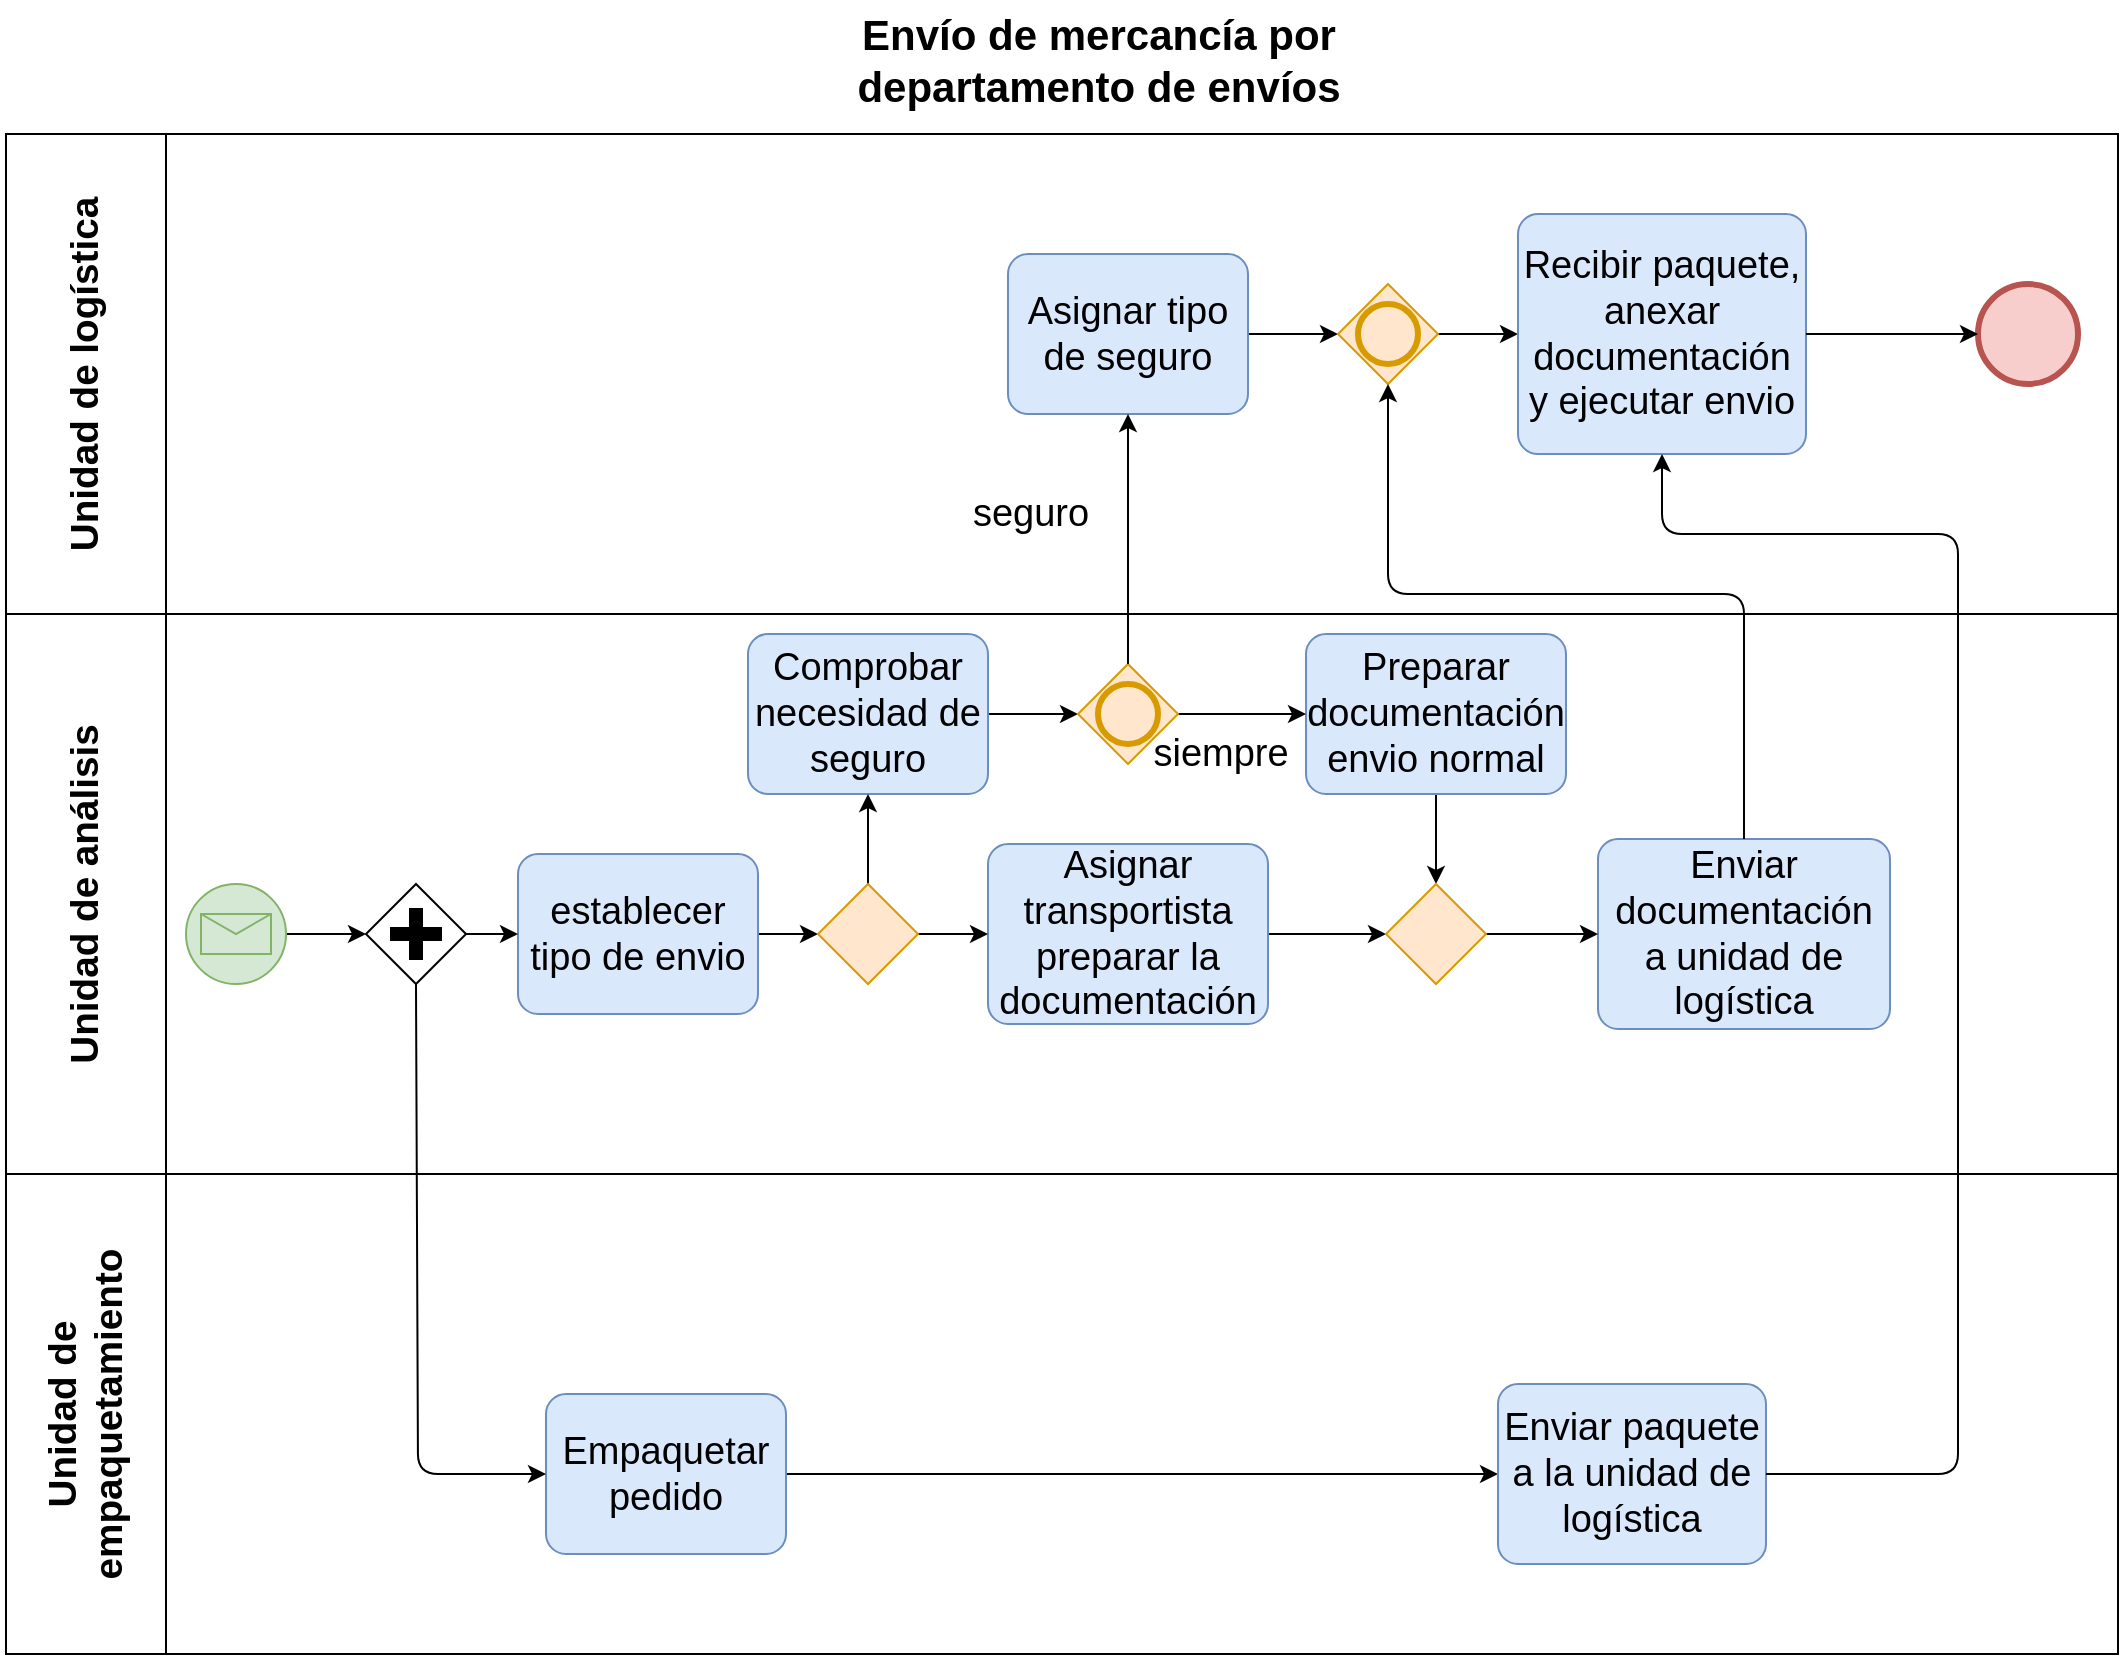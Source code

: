 <mxfile>
    <diagram id="idzj_44b2PdnoTU7_8z_" name="envio de paquetes">
        <mxGraphModel dx="1650" dy="912" grid="1" gridSize="10" guides="1" tooltips="1" connect="1" arrows="1" fold="1" page="1" pageScale="1" pageWidth="1100" pageHeight="850" math="0" shadow="0">
            <root>
                <mxCell id="0"/>
                <mxCell id="1" parent="0"/>
                <mxCell id="6" value="&lt;p class=&quot;MsoNormal&quot;&gt;&lt;b&gt;&lt;span style=&quot;font-size: 14.5pt; line-height: 107%; font-family: Helvetica, sans-serif; background-image: initial; background-position: initial; background-size: initial; background-repeat: initial; background-attachment: initial; background-origin: initial; background-clip: initial;&quot;&gt;Unidad de logística&lt;/span&gt;&lt;/b&gt;&lt;/p&gt;" style="swimlane;startSize=80;horizontal=0;html=1;whiteSpace=wrap;fontSize=19;" parent="1" vertex="1">
                    <mxGeometry x="24" y="77" width="1056" height="240" as="geometry"/>
                </mxCell>
                <mxCell id="39" style="edgeStyle=none;html=1;exitX=1;exitY=0.5;exitDx=0;exitDy=0;exitPerimeter=0;entryX=0;entryY=0.5;entryDx=0;entryDy=0;entryPerimeter=0;fontSize=19;" parent="6" source="13" target="37" edge="1">
                    <mxGeometry relative="1" as="geometry"/>
                </mxCell>
                <mxCell id="13" value="Asignar tipo de seguro" style="points=[[0.25,0,0],[0.5,0,0],[0.75,0,0],[1,0.25,0],[1,0.5,0],[1,0.75,0],[0.75,1,0],[0.5,1,0],[0.25,1,0],[0,0.75,0],[0,0.5,0],[0,0.25,0]];shape=mxgraph.bpmn.task;whiteSpace=wrap;rectStyle=rounded;size=10;html=1;taskMarker=abstract;fontSize=19;fillColor=#dae8fc;strokeColor=#6c8ebf;" parent="6" vertex="1">
                    <mxGeometry x="501" y="60" width="120" height="80" as="geometry"/>
                </mxCell>
                <mxCell id="28" value="" style="points=[[0.145,0.145,0],[0.5,0,0],[0.855,0.145,0],[1,0.5,0],[0.855,0.855,0],[0.5,1,0],[0.145,0.855,0],[0,0.5,0]];shape=mxgraph.bpmn.event;html=1;verticalLabelPosition=bottom;labelBackgroundColor=#ffffff;verticalAlign=top;align=center;perimeter=ellipsePerimeter;outlineConnect=0;aspect=fixed;outline=end;symbol=terminate2;fontSize=19;fillColor=#f8cecc;strokeColor=#b85450;" parent="6" vertex="1">
                    <mxGeometry x="986" y="75" width="50" height="50" as="geometry"/>
                </mxCell>
                <mxCell id="40" style="edgeStyle=none;html=1;exitX=1;exitY=0.5;exitDx=0;exitDy=0;exitPerimeter=0;entryX=0;entryY=0.5;entryDx=0;entryDy=0;entryPerimeter=0;fontSize=19;" parent="6" source="37" target="38" edge="1">
                    <mxGeometry relative="1" as="geometry"/>
                </mxCell>
                <mxCell id="37" value="" style="points=[[0.25,0.25,0],[0.5,0,0],[0.75,0.25,0],[1,0.5,0],[0.75,0.75,0],[0.5,1,0],[0.25,0.75,0],[0,0.5,0]];shape=mxgraph.bpmn.gateway2;html=1;verticalLabelPosition=bottom;labelBackgroundColor=#ffffff;verticalAlign=top;align=center;perimeter=rhombusPerimeter;outlineConnect=0;outline=end;symbol=general;fontSize=19;fillColor=#ffe6cc;strokeColor=#d79b00;" parent="6" vertex="1">
                    <mxGeometry x="666" y="75" width="50" height="50" as="geometry"/>
                </mxCell>
                <mxCell id="38" value="Recibir paquete, anexar documentación y ejecutar envio" style="points=[[0.25,0,0],[0.5,0,0],[0.75,0,0],[1,0.25,0],[1,0.5,0],[1,0.75,0],[0.75,1,0],[0.5,1,0],[0.25,1,0],[0,0.75,0],[0,0.5,0],[0,0.25,0]];shape=mxgraph.bpmn.task;whiteSpace=wrap;rectStyle=rounded;size=10;html=1;taskMarker=abstract;fontSize=19;fillColor=#dae8fc;strokeColor=#6c8ebf;" parent="6" vertex="1">
                    <mxGeometry x="756" y="40" width="144" height="120" as="geometry"/>
                </mxCell>
                <mxCell id="41" style="edgeStyle=none;html=1;exitX=1;exitY=0.5;exitDx=0;exitDy=0;exitPerimeter=0;fontSize=19;entryX=0;entryY=0.5;entryDx=0;entryDy=0;entryPerimeter=0;" parent="6" source="38" target="28" edge="1">
                    <mxGeometry relative="1" as="geometry">
                        <mxPoint x="976" y="100" as="targetPoint"/>
                    </mxGeometry>
                </mxCell>
                <mxCell id="8" value="&lt;p class=&quot;MsoNormal&quot;&gt;&lt;b&gt;&lt;span style=&quot;font-size: 14.5pt; line-height: 107%; font-family: Helvetica, sans-serif; background-image: initial; background-position: initial; background-size: initial; background-repeat: initial; background-attachment: initial; background-origin: initial; background-clip: initial;&quot;&gt;Unidad de empaquetamiento&lt;/span&gt;&lt;/b&gt;&lt;/p&gt;" style="swimlane;startSize=80;horizontal=0;html=1;whiteSpace=wrap;fontSize=19;" parent="1" vertex="1">
                    <mxGeometry x="24" y="597" width="1056" height="240" as="geometry"/>
                </mxCell>
                <mxCell id="30" style="edgeStyle=none;html=1;exitX=1;exitY=0.5;exitDx=0;exitDy=0;exitPerimeter=0;entryX=0;entryY=0.5;entryDx=0;entryDy=0;entryPerimeter=0;fontSize=19;" parent="8" source="10" target="29" edge="1">
                    <mxGeometry relative="1" as="geometry"/>
                </mxCell>
                <mxCell id="10" value="Empaquetar pedido" style="points=[[0.25,0,0],[0.5,0,0],[0.75,0,0],[1,0.25,0],[1,0.5,0],[1,0.75,0],[0.75,1,0],[0.5,1,0],[0.25,1,0],[0,0.75,0],[0,0.5,0],[0,0.25,0]];shape=mxgraph.bpmn.task;whiteSpace=wrap;rectStyle=rounded;size=10;html=1;taskMarker=abstract;fontSize=19;fillColor=#dae8fc;strokeColor=#6c8ebf;" parent="8" vertex="1">
                    <mxGeometry x="270" y="110" width="120" height="80" as="geometry"/>
                </mxCell>
                <mxCell id="29" value="Enviar paquete a la unidad de logística" style="points=[[0.25,0,0],[0.5,0,0],[0.75,0,0],[1,0.25,0],[1,0.5,0],[1,0.75,0],[0.75,1,0],[0.5,1,0],[0.25,1,0],[0,0.75,0],[0,0.5,0],[0,0.25,0]];shape=mxgraph.bpmn.task;whiteSpace=wrap;rectStyle=rounded;size=10;html=1;taskMarker=abstract;fontSize=19;fillColor=#dae8fc;strokeColor=#6c8ebf;" parent="8" vertex="1">
                    <mxGeometry x="746" y="105" width="134" height="90" as="geometry"/>
                </mxCell>
                <mxCell id="7" value="&lt;p class=&quot;MsoNormal&quot;&gt;&lt;b&gt;&lt;span style=&quot;font-size: 14.5pt; line-height: 107%; font-family: Helvetica, sans-serif; background-image: initial; background-position: initial; background-size: initial; background-repeat: initial; background-attachment: initial; background-origin: initial; background-clip: initial;&quot;&gt;Unidad de análisis&lt;/span&gt;&lt;/b&gt;&lt;/p&gt;" style="swimlane;startSize=80;horizontal=0;html=1;whiteSpace=wrap;fontSize=19;" parent="1" vertex="1">
                    <mxGeometry x="24" y="317" width="1056" height="280" as="geometry"/>
                </mxCell>
                <mxCell id="21" style="edgeStyle=none;html=1;exitX=1;exitY=0.5;exitDx=0;exitDy=0;exitPerimeter=0;entryX=0;entryY=0.5;entryDx=0;entryDy=0;entryPerimeter=0;fontSize=19;" parent="7" source="9" target="20" edge="1">
                    <mxGeometry relative="1" as="geometry"/>
                </mxCell>
                <mxCell id="9" value="establecer tipo de envio" style="points=[[0.25,0,0],[0.5,0,0],[0.75,0,0],[1,0.25,0],[1,0.5,0],[1,0.75,0],[0.75,1,0],[0.5,1,0],[0.25,1,0],[0,0.75,0],[0,0.5,0],[0,0.25,0]];shape=mxgraph.bpmn.task;whiteSpace=wrap;rectStyle=rounded;size=10;html=1;taskMarker=abstract;fontSize=19;fillColor=#dae8fc;strokeColor=#6c8ebf;" parent="7" vertex="1">
                    <mxGeometry x="256" y="120" width="120" height="80" as="geometry"/>
                </mxCell>
                <mxCell id="25" style="edgeStyle=none;html=1;exitX=1;exitY=0.5;exitDx=0;exitDy=0;exitPerimeter=0;entryX=0;entryY=0.5;entryDx=0;entryDy=0;entryPerimeter=0;fontSize=19;" parent="7" source="11" target="24" edge="1">
                    <mxGeometry relative="1" as="geometry"/>
                </mxCell>
                <mxCell id="11" value="Comprobar necesidad de seguro" style="points=[[0.25,0,0],[0.5,0,0],[0.75,0,0],[1,0.25,0],[1,0.5,0],[1,0.75,0],[0.75,1,0],[0.5,1,0],[0.25,1,0],[0,0.75,0],[0,0.5,0],[0,0.25,0]];shape=mxgraph.bpmn.task;whiteSpace=wrap;rectStyle=rounded;size=10;html=1;taskMarker=abstract;fontSize=19;fillColor=#dae8fc;strokeColor=#6c8ebf;" parent="7" vertex="1">
                    <mxGeometry x="371" y="10" width="120" height="80" as="geometry"/>
                </mxCell>
                <mxCell id="34" style="edgeStyle=none;html=1;exitX=1;exitY=0.5;exitDx=0;exitDy=0;exitPerimeter=0;entryX=0;entryY=0.5;entryDx=0;entryDy=0;entryPerimeter=0;fontSize=19;" parent="7" source="12" target="32" edge="1">
                    <mxGeometry relative="1" as="geometry"/>
                </mxCell>
                <mxCell id="12" value="Asignar transportista preparar la documentación" style="points=[[0.25,0,0],[0.5,0,0],[0.75,0,0],[1,0.25,0],[1,0.5,0],[1,0.75,0],[0.75,1,0],[0.5,1,0],[0.25,1,0],[0,0.75,0],[0,0.5,0],[0,0.25,0]];shape=mxgraph.bpmn.task;whiteSpace=wrap;rectStyle=rounded;size=10;html=1;taskMarker=abstract;fontSize=19;fillColor=#dae8fc;strokeColor=#6c8ebf;" parent="7" vertex="1">
                    <mxGeometry x="491" y="115" width="140" height="90" as="geometry"/>
                </mxCell>
                <mxCell id="33" style="edgeStyle=none;html=1;exitX=0.5;exitY=1;exitDx=0;exitDy=0;exitPerimeter=0;entryX=0.5;entryY=0;entryDx=0;entryDy=0;entryPerimeter=0;fontSize=19;" parent="7" source="14" target="32" edge="1">
                    <mxGeometry relative="1" as="geometry"/>
                </mxCell>
                <mxCell id="14" value="Preparar documentación envio normal" style="points=[[0.25,0,0],[0.5,0,0],[0.75,0,0],[1,0.25,0],[1,0.5,0],[1,0.75,0],[0.75,1,0],[0.5,1,0],[0.25,1,0],[0,0.75,0],[0,0.5,0],[0,0.25,0]];shape=mxgraph.bpmn.task;whiteSpace=wrap;rectStyle=rounded;size=10;html=1;taskMarker=abstract;fontSize=19;fillColor=#dae8fc;strokeColor=#6c8ebf;" parent="7" vertex="1">
                    <mxGeometry x="650" y="10" width="130" height="80" as="geometry"/>
                </mxCell>
                <mxCell id="17" style="edgeStyle=none;html=1;exitX=1;exitY=0.5;exitDx=0;exitDy=0;exitPerimeter=0;entryX=0;entryY=0.5;entryDx=0;entryDy=0;entryPerimeter=0;fontSize=19;" parent="7" source="15" target="16" edge="1">
                    <mxGeometry relative="1" as="geometry"/>
                </mxCell>
                <mxCell id="15" value="" style="points=[[0.145,0.145,0],[0.5,0,0],[0.855,0.145,0],[1,0.5,0],[0.855,0.855,0],[0.5,1,0],[0.145,0.855,0],[0,0.5,0]];shape=mxgraph.bpmn.event;html=1;verticalLabelPosition=bottom;labelBackgroundColor=#ffffff;verticalAlign=top;align=center;perimeter=ellipsePerimeter;outlineConnect=0;aspect=fixed;outline=standard;symbol=message;fontSize=19;fillColor=#d5e8d4;strokeColor=#82b366;" parent="7" vertex="1">
                    <mxGeometry x="90" y="135" width="50" height="50" as="geometry"/>
                </mxCell>
                <mxCell id="18" style="edgeStyle=none;html=1;exitX=1;exitY=0.5;exitDx=0;exitDy=0;exitPerimeter=0;entryX=0;entryY=0.5;entryDx=0;entryDy=0;entryPerimeter=0;fontSize=19;" parent="7" source="16" target="9" edge="1">
                    <mxGeometry relative="1" as="geometry"/>
                </mxCell>
                <mxCell id="16" value="" style="points=[[0.25,0.25,0],[0.5,0,0],[0.75,0.25,0],[1,0.5,0],[0.75,0.75,0],[0.5,1,0],[0.25,0.75,0],[0,0.5,0]];shape=mxgraph.bpmn.gateway2;html=1;verticalLabelPosition=bottom;labelBackgroundColor=#ffffff;verticalAlign=top;align=center;perimeter=rhombusPerimeter;outlineConnect=0;outline=none;symbol=none;gwType=parallel;fontSize=19;" parent="7" vertex="1">
                    <mxGeometry x="180" y="135" width="50" height="50" as="geometry"/>
                </mxCell>
                <mxCell id="22" style="edgeStyle=none;html=1;exitX=1;exitY=0.5;exitDx=0;exitDy=0;exitPerimeter=0;entryX=0;entryY=0.5;entryDx=0;entryDy=0;entryPerimeter=0;fontSize=19;" parent="7" source="20" target="12" edge="1">
                    <mxGeometry relative="1" as="geometry"/>
                </mxCell>
                <mxCell id="23" style="edgeStyle=none;html=1;exitX=0.5;exitY=0;exitDx=0;exitDy=0;exitPerimeter=0;entryX=0.5;entryY=1;entryDx=0;entryDy=0;entryPerimeter=0;fontSize=19;" parent="7" source="20" target="11" edge="1">
                    <mxGeometry relative="1" as="geometry"/>
                </mxCell>
                <mxCell id="20" value="" style="points=[[0.25,0.25,0],[0.5,0,0],[0.75,0.25,0],[1,0.5,0],[0.75,0.75,0],[0.5,1,0],[0.25,0.75,0],[0,0.5,0]];shape=mxgraph.bpmn.gateway2;html=1;verticalLabelPosition=bottom;labelBackgroundColor=#ffffff;verticalAlign=top;align=center;perimeter=rhombusPerimeter;outlineConnect=0;outline=none;symbol=none;fontSize=19;fillColor=#ffe6cc;strokeColor=#d79b00;" parent="7" vertex="1">
                    <mxGeometry x="406" y="135" width="50" height="50" as="geometry"/>
                </mxCell>
                <mxCell id="26" value="siempre" style="edgeStyle=none;html=1;exitX=1;exitY=0.5;exitDx=0;exitDy=0;exitPerimeter=0;entryX=0;entryY=0.5;entryDx=0;entryDy=0;entryPerimeter=0;fontSize=19;" parent="7" source="24" target="14" edge="1">
                    <mxGeometry x="-0.36" y="-20" relative="1" as="geometry">
                        <mxPoint as="offset"/>
                    </mxGeometry>
                </mxCell>
                <mxCell id="24" value="" style="points=[[0.25,0.25,0],[0.5,0,0],[0.75,0.25,0],[1,0.5,0],[0.75,0.75,0],[0.5,1,0],[0.25,0.75,0],[0,0.5,0]];shape=mxgraph.bpmn.gateway2;html=1;verticalLabelPosition=bottom;labelBackgroundColor=#ffffff;verticalAlign=top;align=center;perimeter=rhombusPerimeter;outlineConnect=0;outline=end;symbol=general;fontSize=19;fillColor=#ffe6cc;strokeColor=#d79b00;" parent="7" vertex="1">
                    <mxGeometry x="536" y="25" width="50" height="50" as="geometry"/>
                </mxCell>
                <mxCell id="31" value="Enviar documentación a unidad de logística" style="points=[[0.25,0,0],[0.5,0,0],[0.75,0,0],[1,0.25,0],[1,0.5,0],[1,0.75,0],[0.75,1,0],[0.5,1,0],[0.25,1,0],[0,0.75,0],[0,0.5,0],[0,0.25,0]];shape=mxgraph.bpmn.task;whiteSpace=wrap;rectStyle=rounded;size=10;html=1;taskMarker=abstract;fontSize=19;fillColor=#dae8fc;strokeColor=#6c8ebf;" parent="7" vertex="1">
                    <mxGeometry x="796" y="112.5" width="146" height="95" as="geometry"/>
                </mxCell>
                <mxCell id="35" style="edgeStyle=none;html=1;exitX=1;exitY=0.5;exitDx=0;exitDy=0;exitPerimeter=0;entryX=0;entryY=0.5;entryDx=0;entryDy=0;entryPerimeter=0;fontSize=19;" parent="7" source="32" target="31" edge="1">
                    <mxGeometry relative="1" as="geometry"/>
                </mxCell>
                <mxCell id="32" value="" style="points=[[0.25,0.25,0],[0.5,0,0],[0.75,0.25,0],[1,0.5,0],[0.75,0.75,0],[0.5,1,0],[0.25,0.75,0],[0,0.5,0]];shape=mxgraph.bpmn.gateway2;html=1;verticalLabelPosition=bottom;labelBackgroundColor=#ffffff;verticalAlign=top;align=center;perimeter=rhombusPerimeter;outlineConnect=0;outline=none;symbol=none;fontSize=19;fillColor=#ffe6cc;strokeColor=#d79b00;" parent="7" vertex="1">
                    <mxGeometry x="690" y="135" width="50" height="50" as="geometry"/>
                </mxCell>
                <mxCell id="19" style="edgeStyle=none;html=1;exitX=0.5;exitY=1;exitDx=0;exitDy=0;exitPerimeter=0;entryX=0;entryY=0.5;entryDx=0;entryDy=0;entryPerimeter=0;fontSize=19;" parent="1" source="16" target="10" edge="1">
                    <mxGeometry relative="1" as="geometry">
                        <Array as="points">
                            <mxPoint x="230" y="747"/>
                        </Array>
                    </mxGeometry>
                </mxCell>
                <mxCell id="27" value="seguro" style="edgeStyle=none;html=1;exitX=0.5;exitY=0;exitDx=0;exitDy=0;exitPerimeter=0;entryX=0.5;entryY=1;entryDx=0;entryDy=0;entryPerimeter=0;fontSize=19;" parent="1" source="24" target="13" edge="1">
                    <mxGeometry x="0.2" y="49" relative="1" as="geometry">
                        <mxPoint as="offset"/>
                    </mxGeometry>
                </mxCell>
                <mxCell id="36" style="edgeStyle=none;html=1;exitX=1;exitY=0.5;exitDx=0;exitDy=0;exitPerimeter=0;fontSize=19;entryX=0.5;entryY=1;entryDx=0;entryDy=0;entryPerimeter=0;" parent="1" source="29" target="38" edge="1">
                    <mxGeometry relative="1" as="geometry">
                        <mxPoint x="1010" y="667" as="targetPoint"/>
                        <Array as="points">
                            <mxPoint x="1000" y="747"/>
                            <mxPoint x="1000" y="277"/>
                            <mxPoint x="852" y="277"/>
                        </Array>
                    </mxGeometry>
                </mxCell>
                <mxCell id="42" style="edgeStyle=none;html=1;exitX=0.5;exitY=0;exitDx=0;exitDy=0;exitPerimeter=0;entryX=0.5;entryY=1;entryDx=0;entryDy=0;entryPerimeter=0;fontSize=19;" parent="1" source="31" target="37" edge="1">
                    <mxGeometry relative="1" as="geometry">
                        <Array as="points">
                            <mxPoint x="893" y="307"/>
                            <mxPoint x="715" y="307"/>
                        </Array>
                    </mxGeometry>
                </mxCell>
                <mxCell id="45" value="&lt;span style=&quot;font-size: 21px; line-height: 107%; font-family: Calibri, sans-serif; background: white;&quot;&gt;Envío de mercancía por&lt;br style=&quot;font-size: 21px;&quot;&gt;departamento de envíos&lt;/span&gt;" style="text;html=1;align=center;verticalAlign=middle;resizable=0;points=[];autosize=1;strokeColor=none;fillColor=none;fontSize=21;fontStyle=1" parent="1" vertex="1">
                    <mxGeometry x="450" y="10" width="240" height="60" as="geometry"/>
                </mxCell>
            </root>
        </mxGraphModel>
    </diagram>
    <diagram name="restaurante" id="h2m7tnv-D81-myRmObEB">
        <mxGraphModel dx="1375" dy="1610" grid="1" gridSize="10" guides="1" tooltips="1" connect="1" arrows="1" fold="1" page="1" pageScale="1" pageWidth="1100" pageHeight="850" math="0" shadow="0">
            <root>
                <mxCell id="Fc7fCliJOTNiA_fYr6ij-0"/>
                <mxCell id="Fc7fCliJOTNiA_fYr6ij-1" parent="Fc7fCliJOTNiA_fYr6ij-0"/>
                <mxCell id="Vxuw7DdjF-DRwXlrQCS5-0" value="&lt;p class=&quot;MsoNormal&quot;&gt;&lt;b&gt;&lt;span style=&quot;font-size: 14.5pt; line-height: 107%; font-family: Helvetica, sans-serif; background-image: initial; background-position: initial; background-size: initial; background-repeat: initial; background-attachment: initial; background-origin: initial; background-clip: initial;&quot;&gt;Proceso de atención al cliente&lt;/span&gt;&lt;/b&gt;&lt;/p&gt;" style="swimlane;startSize=40;horizontal=0;html=1;whiteSpace=wrap;fontSize=19;" parent="Fc7fCliJOTNiA_fYr6ij-1" vertex="1">
                    <mxGeometry x="10" y="-800" width="2490" height="920" as="geometry"/>
                </mxCell>
                <mxCell id="Vxuw7DdjF-DRwXlrQCS5-14" value="&lt;p class=&quot;MsoNormal&quot;&gt;&lt;font face=&quot;Helvetica, sans-serif&quot;&gt;&lt;span style=&quot;font-size: 19.333px;&quot;&gt;Cliente&lt;/span&gt;&lt;/font&gt;&lt;/p&gt;" style="swimlane;startSize=40;horizontal=0;html=1;whiteSpace=wrap;fontSize=19;" parent="Vxuw7DdjF-DRwXlrQCS5-0" vertex="1">
                    <mxGeometry x="40" width="2450" height="200" as="geometry"/>
                </mxCell>
                <mxCell id="Vxuw7DdjF-DRwXlrQCS5-40" style="edgeStyle=none;html=1;exitX=1;exitY=0.5;exitDx=0;exitDy=0;exitPerimeter=0;entryX=0;entryY=0.5;entryDx=0;entryDy=0;entryPerimeter=0;fontSize=21;" parent="Vxuw7DdjF-DRwXlrQCS5-14" source="Vxuw7DdjF-DRwXlrQCS5-23" target="Vxuw7DdjF-DRwXlrQCS5-30" edge="1">
                    <mxGeometry relative="1" as="geometry"/>
                </mxCell>
                <mxCell id="Vxuw7DdjF-DRwXlrQCS5-23" value="" style="points=[[0.145,0.145,0],[0.5,0,0],[0.855,0.145,0],[1,0.5,0],[0.855,0.855,0],[0.5,1,0],[0.145,0.855,0],[0,0.5,0]];shape=mxgraph.bpmn.event;html=1;verticalLabelPosition=bottom;labelBackgroundColor=#ffffff;verticalAlign=top;align=center;perimeter=ellipsePerimeter;outlineConnect=0;aspect=fixed;outline=standard;symbol=general;shadow=0;fontSize=21;fillColor=#d5e8d4;strokeColor=#82b366;" parent="Vxuw7DdjF-DRwXlrQCS5-14" vertex="1">
                    <mxGeometry x="90" y="75" width="50" height="50" as="geometry"/>
                </mxCell>
                <mxCell id="Vxuw7DdjF-DRwXlrQCS5-30" value="Ingresar al restaurante" style="points=[[0.25,0,0],[0.5,0,0],[0.75,0,0],[1,0.25,0],[1,0.5,0],[1,0.75,0],[0.75,1,0],[0.5,1,0],[0.25,1,0],[0,0.75,0],[0,0.5,0],[0,0.25,0]];shape=mxgraph.bpmn.task;whiteSpace=wrap;rectStyle=rounded;size=10;html=1;taskMarker=abstract;shadow=0;fontSize=18;fillColor=#dae8fc;strokeColor=#6c8ebf;" parent="Vxuw7DdjF-DRwXlrQCS5-14" vertex="1">
                    <mxGeometry x="170" y="60" width="120" height="80" as="geometry"/>
                </mxCell>
                <mxCell id="Vxuw7DdjF-DRwXlrQCS5-33" value="Eliger pedido" style="points=[[0.25,0,0],[0.5,0,0],[0.75,0,0],[1,0.25,0],[1,0.5,0],[1,0.75,0],[0.75,1,0],[0.5,1,0],[0.25,1,0],[0,0.75,0],[0,0.5,0],[0,0.25,0]];shape=mxgraph.bpmn.task;whiteSpace=wrap;rectStyle=rounded;size=10;html=1;taskMarker=abstract;shadow=0;fontSize=21;" parent="Vxuw7DdjF-DRwXlrQCS5-14" vertex="1">
                    <mxGeometry x="350" y="60" width="120" height="80" as="geometry"/>
                </mxCell>
                <mxCell id="WFmF-QVWRl92xlYk3XBZ-4" value="Eliger pedido" style="points=[[0.25,0,0],[0.5,0,0],[0.75,0,0],[1,0.25,0],[1,0.5,0],[1,0.75,0],[0.75,1,0],[0.5,1,0],[0.25,1,0],[0,0.75,0],[0,0.5,0],[0,0.25,0]];shape=mxgraph.bpmn.task;whiteSpace=wrap;rectStyle=rounded;size=10;html=1;taskMarker=abstract;shadow=0;fontSize=18;fillColor=#dae8fc;strokeColor=#6c8ebf;" parent="Vxuw7DdjF-DRwXlrQCS5-14" vertex="1">
                    <mxGeometry x="350" y="60" width="120" height="80" as="geometry"/>
                </mxCell>
                <mxCell id="SMoEsMa44Z00mpNJqyEp-16" style="edgeStyle=none;html=1;exitX=1;exitY=0.5;exitDx=0;exitDy=0;exitPerimeter=0;entryX=0;entryY=0.5;entryDx=0;entryDy=0;entryPerimeter=0;" parent="Vxuw7DdjF-DRwXlrQCS5-14" source="WFmF-QVWRl92xlYk3XBZ-17" target="WFmF-QVWRl92xlYk3XBZ-18" edge="1">
                    <mxGeometry relative="1" as="geometry"/>
                </mxCell>
                <mxCell id="WFmF-QVWRl92xlYk3XBZ-17" value="Recibir pedido" style="points=[[0.25,0,0],[0.5,0,0],[0.75,0,0],[1,0.25,0],[1,0.5,0],[1,0.75,0],[0.75,1,0],[0.5,1,0],[0.25,1,0],[0,0.75,0],[0,0.5,0],[0,0.25,0]];shape=mxgraph.bpmn.task;whiteSpace=wrap;rectStyle=rounded;size=10;html=1;taskMarker=abstract;fontSize=18;fillColor=#dae8fc;strokeColor=#6c8ebf;" parent="Vxuw7DdjF-DRwXlrQCS5-14" vertex="1">
                    <mxGeometry x="1350" y="45" width="120" height="80" as="geometry"/>
                </mxCell>
                <mxCell id="SMoEsMa44Z00mpNJqyEp-17" style="edgeStyle=none;html=1;exitX=1;exitY=0.5;exitDx=0;exitDy=0;exitPerimeter=0;entryX=0;entryY=0.5;entryDx=0;entryDy=0;entryPerimeter=0;" parent="Vxuw7DdjF-DRwXlrQCS5-14" source="WFmF-QVWRl92xlYk3XBZ-18" target="WFmF-QVWRl92xlYk3XBZ-19" edge="1">
                    <mxGeometry relative="1" as="geometry"/>
                </mxCell>
                <mxCell id="WFmF-QVWRl92xlYk3XBZ-18" value="20 min" style="points=[[0.145,0.145,0],[0.5,0,0],[0.855,0.145,0],[1,0.5,0],[0.855,0.855,0],[0.5,1,0],[0.145,0.855,0],[0,0.5,0]];shape=mxgraph.bpmn.event;html=1;verticalLabelPosition=bottom;labelBackgroundColor=#ffffff;verticalAlign=top;align=center;perimeter=ellipsePerimeter;outlineConnect=0;aspect=fixed;outline=standard;symbol=timer;fontSize=18;fillColor=#e1d5e7;strokeColor=#9673a6;" parent="Vxuw7DdjF-DRwXlrQCS5-14" vertex="1">
                    <mxGeometry x="1530" y="60" width="50" height="50" as="geometry"/>
                </mxCell>
                <mxCell id="WFmF-QVWRl92xlYk3XBZ-19" value="Solicitar cuenta" style="points=[[0.25,0,0],[0.5,0,0],[0.75,0,0],[1,0.25,0],[1,0.5,0],[1,0.75,0],[0.75,1,0],[0.5,1,0],[0.25,1,0],[0,0.75,0],[0,0.5,0],[0,0.25,0]];shape=mxgraph.bpmn.task;whiteSpace=wrap;rectStyle=rounded;size=10;html=1;taskMarker=abstract;fontSize=18;fillColor=#dae8fc;strokeColor=#6c8ebf;" parent="Vxuw7DdjF-DRwXlrQCS5-14" vertex="1">
                    <mxGeometry x="1620" y="45" width="120" height="80" as="geometry"/>
                </mxCell>
                <mxCell id="WFmF-QVWRl92xlYk3XBZ-22" value="Verificar cuenta" style="points=[[0.25,0,0],[0.5,0,0],[0.75,0,0],[1,0.25,0],[1,0.5,0],[1,0.75,0],[0.75,1,0],[0.5,1,0],[0.25,1,0],[0,0.75,0],[0,0.5,0],[0,0.25,0]];shape=mxgraph.bpmn.task;whiteSpace=wrap;rectStyle=rounded;size=10;html=1;taskMarker=abstract;fontSize=18;fillColor=#dae8fc;strokeColor=#6c8ebf;" parent="Vxuw7DdjF-DRwXlrQCS5-14" vertex="1">
                    <mxGeometry x="1830" y="45" width="120" height="80" as="geometry"/>
                </mxCell>
                <mxCell id="Vxuw7DdjF-DRwXlrQCS5-22" value="&lt;p class=&quot;MsoNormal&quot;&gt;&lt;font face=&quot;Helvetica, sans-serif&quot;&gt;&lt;span style=&quot;font-size: 19.333px;&quot;&gt;Camarero&lt;/span&gt;&lt;/font&gt;&lt;/p&gt;" style="swimlane;startSize=40;horizontal=0;html=1;whiteSpace=wrap;fontSize=19;" parent="Vxuw7DdjF-DRwXlrQCS5-0" vertex="1">
                    <mxGeometry x="40" y="200" width="2450" height="280" as="geometry"/>
                </mxCell>
                <mxCell id="Vxuw7DdjF-DRwXlrQCS5-42" style="edgeStyle=none;html=1;exitX=1;exitY=0.5;exitDx=0;exitDy=0;exitPerimeter=0;entryX=0;entryY=0.5;entryDx=0;entryDy=0;entryPerimeter=0;fontSize=21;" parent="Vxuw7DdjF-DRwXlrQCS5-22" source="Vxuw7DdjF-DRwXlrQCS5-31" target="Vxuw7DdjF-DRwXlrQCS5-32" edge="1">
                    <mxGeometry relative="1" as="geometry"/>
                </mxCell>
                <mxCell id="Vxuw7DdjF-DRwXlrQCS5-31" value="Recepcionar al cliente" style="points=[[0.25,0,0],[0.5,0,0],[0.75,0,0],[1,0.25,0],[1,0.5,0],[1,0.75,0],[0.75,1,0],[0.5,1,0],[0.25,1,0],[0,0.75,0],[0,0.5,0],[0,0.25,0]];shape=mxgraph.bpmn.task;whiteSpace=wrap;rectStyle=rounded;size=10;html=1;taskMarker=abstract;shadow=0;fontSize=18;fillColor=#dae8fc;strokeColor=#6c8ebf;" parent="Vxuw7DdjF-DRwXlrQCS5-22" vertex="1">
                    <mxGeometry x="170" y="10" width="120" height="80" as="geometry"/>
                </mxCell>
                <mxCell id="Vxuw7DdjF-DRwXlrQCS5-32" value="Ofrece el menú" style="points=[[0.25,0,0],[0.5,0,0],[0.75,0,0],[1,0.25,0],[1,0.5,0],[1,0.75,0],[0.75,1,0],[0.5,1,0],[0.25,1,0],[0,0.75,0],[0,0.5,0],[0,0.25,0]];shape=mxgraph.bpmn.task;whiteSpace=wrap;rectStyle=rounded;size=10;html=1;taskMarker=abstract;shadow=0;fontSize=18;fillColor=#dae8fc;strokeColor=#6c8ebf;" parent="Vxuw7DdjF-DRwXlrQCS5-22" vertex="1">
                    <mxGeometry x="350" y="10" width="120" height="80" as="geometry"/>
                </mxCell>
                <mxCell id="Vxuw7DdjF-DRwXlrQCS5-45" style="edgeStyle=none;html=1;exitX=1;exitY=0.5;exitDx=0;exitDy=0;exitPerimeter=0;entryX=0;entryY=0.5;entryDx=0;entryDy=0;entryPerimeter=0;fontSize=21;" parent="Vxuw7DdjF-DRwXlrQCS5-22" source="Vxuw7DdjF-DRwXlrQCS5-34" target="Vxuw7DdjF-DRwXlrQCS5-35" edge="1">
                    <mxGeometry relative="1" as="geometry"/>
                </mxCell>
                <mxCell id="Vxuw7DdjF-DRwXlrQCS5-34" value="Verificar productos" style="points=[[0.25,0,0],[0.5,0,0],[0.75,0,0],[1,0.25,0],[1,0.5,0],[1,0.75,0],[0.75,1,0],[0.5,1,0],[0.25,1,0],[0,0.75,0],[0,0.5,0],[0,0.25,0]];shape=mxgraph.bpmn.task;whiteSpace=wrap;rectStyle=rounded;size=10;html=1;taskMarker=abstract;shadow=0;fontSize=18;fillColor=#dae8fc;strokeColor=#6c8ebf;" parent="Vxuw7DdjF-DRwXlrQCS5-22" vertex="1">
                    <mxGeometry x="510" y="10" width="120" height="80" as="geometry"/>
                </mxCell>
                <mxCell id="Vxuw7DdjF-DRwXlrQCS5-46" value="SI" style="edgeStyle=none;html=1;exitX=0.5;exitY=1;exitDx=0;exitDy=0;exitPerimeter=0;entryX=0.5;entryY=0;entryDx=0;entryDy=0;entryPerimeter=0;fontSize=21;" parent="Vxuw7DdjF-DRwXlrQCS5-22" source="Vxuw7DdjF-DRwXlrQCS5-35" target="Vxuw7DdjF-DRwXlrQCS5-36" edge="1">
                    <mxGeometry x="0.158" y="-10" relative="1" as="geometry">
                        <mxPoint as="offset"/>
                    </mxGeometry>
                </mxCell>
                <mxCell id="Vxuw7DdjF-DRwXlrQCS5-47" value="NO" style="edgeStyle=none;html=1;exitX=1;exitY=0.5;exitDx=0;exitDy=0;exitPerimeter=0;entryX=0;entryY=0.5;entryDx=0;entryDy=0;entryPerimeter=0;fontSize=21;" parent="Vxuw7DdjF-DRwXlrQCS5-22" source="Vxuw7DdjF-DRwXlrQCS5-35" target="Vxuw7DdjF-DRwXlrQCS5-37" edge="1">
                    <mxGeometry x="-0.091" y="-20" relative="1" as="geometry">
                        <mxPoint as="offset"/>
                    </mxGeometry>
                </mxCell>
                <mxCell id="Vxuw7DdjF-DRwXlrQCS5-35" value="" style="points=[[0.25,0.25,0],[0.5,0,0],[0.75,0.25,0],[1,0.5,0],[0.75,0.75,0],[0.5,1,0],[0.25,0.75,0],[0,0.5,0]];shape=mxgraph.bpmn.gateway2;html=1;verticalLabelPosition=bottom;labelBackgroundColor=#ffffff;verticalAlign=top;align=center;perimeter=rhombusPerimeter;outlineConnect=0;outline=none;symbol=none;shadow=0;fontSize=21;fillColor=#d5e8d4;strokeColor=#82b366;" parent="Vxuw7DdjF-DRwXlrQCS5-22" vertex="1">
                    <mxGeometry x="675" y="25" width="50" height="50" as="geometry"/>
                </mxCell>
                <mxCell id="Vxuw7DdjF-DRwXlrQCS5-36" value="Registra pedido" style="points=[[0.25,0,0],[0.5,0,0],[0.75,0,0],[1,0.25,0],[1,0.5,0],[1,0.75,0],[0.75,1,0],[0.5,1,0],[0.25,1,0],[0,0.75,0],[0,0.5,0],[0,0.25,0]];shape=mxgraph.bpmn.task;whiteSpace=wrap;rectStyle=rounded;size=10;html=1;taskMarker=abstract;shadow=0;fontSize=18;fillColor=#dae8fc;strokeColor=#6c8ebf;" parent="Vxuw7DdjF-DRwXlrQCS5-22" vertex="1">
                    <mxGeometry x="640" y="170" width="120" height="80" as="geometry"/>
                </mxCell>
                <mxCell id="Vxuw7DdjF-DRwXlrQCS5-48" style="edgeStyle=none;html=1;exitX=1;exitY=0.5;exitDx=0;exitDy=0;exitPerimeter=0;entryX=0;entryY=0.5;entryDx=0;entryDy=0;entryPerimeter=0;fontSize=21;" parent="Vxuw7DdjF-DRwXlrQCS5-22" source="Vxuw7DdjF-DRwXlrQCS5-37" target="Vxuw7DdjF-DRwXlrQCS5-38" edge="1">
                    <mxGeometry relative="1" as="geometry"/>
                </mxCell>
                <mxCell id="Vxuw7DdjF-DRwXlrQCS5-37" value="Ofrecer otros productos" style="points=[[0.25,0,0],[0.5,0,0],[0.75,0,0],[1,0.25,0],[1,0.5,0],[1,0.75,0],[0.75,1,0],[0.5,1,0],[0.25,1,0],[0,0.75,0],[0,0.5,0],[0,0.25,0]];shape=mxgraph.bpmn.task;whiteSpace=wrap;rectStyle=rounded;size=10;html=1;taskMarker=abstract;shadow=0;fontSize=18;fillColor=#dae8fc;strokeColor=#6c8ebf;" parent="Vxuw7DdjF-DRwXlrQCS5-22" vertex="1">
                    <mxGeometry x="780" y="10" width="120" height="80" as="geometry"/>
                </mxCell>
                <mxCell id="Vxuw7DdjF-DRwXlrQCS5-49" value="NO" style="edgeStyle=none;html=1;exitX=1;exitY=0.5;exitDx=0;exitDy=0;exitPerimeter=0;entryX=0;entryY=0.5;entryDx=0;entryDy=0;entryPerimeter=0;fontSize=21;" parent="Vxuw7DdjF-DRwXlrQCS5-22" source="Vxuw7DdjF-DRwXlrQCS5-38" target="Vxuw7DdjF-DRwXlrQCS5-39" edge="1">
                    <mxGeometry x="-0.091" y="-10" relative="1" as="geometry">
                        <mxPoint as="offset"/>
                    </mxGeometry>
                </mxCell>
                <mxCell id="Vxuw7DdjF-DRwXlrQCS5-50" value="SI" style="edgeStyle=none;html=1;exitX=0.5;exitY=1;exitDx=0;exitDy=0;exitPerimeter=0;entryX=1;entryY=0.5;entryDx=0;entryDy=0;entryPerimeter=0;fontSize=21;" parent="Vxuw7DdjF-DRwXlrQCS5-22" source="Vxuw7DdjF-DRwXlrQCS5-38" target="Vxuw7DdjF-DRwXlrQCS5-36" edge="1">
                    <mxGeometry relative="1" as="geometry">
                        <Array as="points">
                            <mxPoint x="995" y="210"/>
                        </Array>
                    </mxGeometry>
                </mxCell>
                <mxCell id="Vxuw7DdjF-DRwXlrQCS5-38" value="" style="points=[[0.25,0.25,0],[0.5,0,0],[0.75,0.25,0],[1,0.5,0],[0.75,0.75,0],[0.5,1,0],[0.25,0.75,0],[0,0.5,0]];shape=mxgraph.bpmn.gateway2;html=1;verticalLabelPosition=bottom;labelBackgroundColor=#ffffff;verticalAlign=top;align=center;perimeter=rhombusPerimeter;outlineConnect=0;outline=none;symbol=none;shadow=0;fontSize=21;fillColor=#d5e8d4;strokeColor=#82b366;" parent="Vxuw7DdjF-DRwXlrQCS5-22" vertex="1">
                    <mxGeometry x="970" y="25" width="50" height="50" as="geometry"/>
                </mxCell>
                <mxCell id="Vxuw7DdjF-DRwXlrQCS5-39" value="" style="points=[[0.145,0.145,0],[0.5,0,0],[0.855,0.145,0],[1,0.5,0],[0.855,0.855,0],[0.5,1,0],[0.145,0.855,0],[0,0.5,0]];shape=mxgraph.bpmn.event;html=1;verticalLabelPosition=bottom;labelBackgroundColor=#ffffff;verticalAlign=top;align=center;perimeter=ellipsePerimeter;outlineConnect=0;aspect=fixed;outline=end;symbol=terminate2;shadow=0;fontSize=21;fillColor=#f8cecc;strokeColor=#b85450;" parent="Vxuw7DdjF-DRwXlrQCS5-22" vertex="1">
                    <mxGeometry x="1130" y="25" width="50" height="50" as="geometry"/>
                </mxCell>
                <mxCell id="SMoEsMa44Z00mpNJqyEp-14" style="edgeStyle=none;html=1;entryX=0.5;entryY=1;entryDx=0;entryDy=0;entryPerimeter=0;" parent="Vxuw7DdjF-DRwXlrQCS5-22" source="WFmF-QVWRl92xlYk3XBZ-15" target="WFmF-QVWRl92xlYk3XBZ-16" edge="1">
                    <mxGeometry relative="1" as="geometry"/>
                </mxCell>
                <mxCell id="WFmF-QVWRl92xlYk3XBZ-15" value="Recepcionar pedido" style="points=[[0.25,0,0],[0.5,0,0],[0.75,0,0],[1,0.25,0],[1,0.5,0],[1,0.75,0],[0.75,1,0],[0.5,1,0],[0.25,1,0],[0,0.75,0],[0,0.5,0],[0,0.25,0]];shape=mxgraph.bpmn.task;whiteSpace=wrap;rectStyle=rounded;size=10;html=1;taskMarker=abstract;fontSize=18;fillColor=#dae8fc;strokeColor=#6c8ebf;" parent="Vxuw7DdjF-DRwXlrQCS5-22" vertex="1">
                    <mxGeometry x="1350" y="160" width="120" height="80" as="geometry"/>
                </mxCell>
                <mxCell id="WFmF-QVWRl92xlYk3XBZ-16" value="Llevar pedido" style="points=[[0.25,0,0],[0.5,0,0],[0.75,0,0],[1,0.25,0],[1,0.5,0],[1,0.75,0],[0.75,1,0],[0.5,1,0],[0.25,1,0],[0,0.75,0],[0,0.5,0],[0,0.25,0]];shape=mxgraph.bpmn.task;whiteSpace=wrap;rectStyle=rounded;size=10;html=1;taskMarker=abstract;fontSize=18;fillColor=#dae8fc;strokeColor=#6c8ebf;" parent="Vxuw7DdjF-DRwXlrQCS5-22" vertex="1">
                    <mxGeometry x="1350" y="30" width="120" height="80" as="geometry"/>
                </mxCell>
                <mxCell id="SMoEsMa44Z00mpNJqyEp-0" value="Producto disponible?" style="text;html=1;strokeColor=none;fillColor=none;align=center;verticalAlign=middle;whiteSpace=wrap;rounded=0;" parent="Vxuw7DdjF-DRwXlrQCS5-22" vertex="1">
                    <mxGeometry x="670" width="60" height="30" as="geometry"/>
                </mxCell>
                <mxCell id="SMoEsMa44Z00mpNJqyEp-1" value="Cliente acepta?" style="text;html=1;strokeColor=none;fillColor=none;align=center;verticalAlign=middle;whiteSpace=wrap;rounded=0;" parent="Vxuw7DdjF-DRwXlrQCS5-22" vertex="1">
                    <mxGeometry x="965" y="-1" width="60" height="30" as="geometry"/>
                </mxCell>
                <mxCell id="Vxuw7DdjF-DRwXlrQCS5-28" value="&lt;p class=&quot;MsoNormal&quot;&gt;&lt;font face=&quot;Helvetica, sans-serif&quot;&gt;&lt;span style=&quot;font-size: 19.333px;&quot;&gt;Cocinero&lt;/span&gt;&lt;/font&gt;&lt;/p&gt;" style="swimlane;startSize=40;horizontal=0;html=1;whiteSpace=wrap;fontSize=19;" parent="Vxuw7DdjF-DRwXlrQCS5-0" vertex="1">
                    <mxGeometry x="40" y="480" width="2450" height="200" as="geometry"/>
                </mxCell>
                <mxCell id="SMoEsMa44Z00mpNJqyEp-3" style="edgeStyle=none;html=1;exitX=1;exitY=0.5;exitDx=0;exitDy=0;exitPerimeter=0;entryX=0;entryY=0.5;entryDx=0;entryDy=0;entryPerimeter=0;" parent="Vxuw7DdjF-DRwXlrQCS5-28" source="WFmF-QVWRl92xlYk3XBZ-0" target="WFmF-QVWRl92xlYk3XBZ-7" edge="1">
                    <mxGeometry relative="1" as="geometry"/>
                </mxCell>
                <mxCell id="WFmF-QVWRl92xlYk3XBZ-0" value="Recepcionar pedido" style="points=[[0.25,0,0],[0.5,0,0],[0.75,0,0],[1,0.25,0],[1,0.5,0],[1,0.75,0],[0.75,1,0],[0.5,1,0],[0.25,1,0],[0,0.75,0],[0,0.5,0],[0,0.25,0]];shape=mxgraph.bpmn.task;whiteSpace=wrap;rectStyle=rounded;size=10;html=1;taskMarker=abstract;fontSize=18;fillColor=#dae8fc;strokeColor=#6c8ebf;" parent="Vxuw7DdjF-DRwXlrQCS5-28" vertex="1">
                    <mxGeometry x="640" y="10" width="120" height="80" as="geometry"/>
                </mxCell>
                <mxCell id="SMoEsMa44Z00mpNJqyEp-4" style="edgeStyle=none;html=1;entryX=0;entryY=0.5;entryDx=0;entryDy=0;entryPerimeter=0;" parent="Vxuw7DdjF-DRwXlrQCS5-28" source="WFmF-QVWRl92xlYk3XBZ-7" target="WFmF-QVWRl92xlYk3XBZ-10" edge="1">
                    <mxGeometry relative="1" as="geometry"/>
                </mxCell>
                <mxCell id="WFmF-QVWRl92xlYk3XBZ-7" value="Planificar insumos" style="points=[[0.25,0,0],[0.5,0,0],[0.75,0,0],[1,0.25,0],[1,0.5,0],[1,0.75,0],[0.75,1,0],[0.5,1,0],[0.25,1,0],[0,0.75,0],[0,0.5,0],[0,0.25,0]];shape=mxgraph.bpmn.task;whiteSpace=wrap;rectStyle=rounded;size=10;html=1;taskMarker=abstract;fontSize=18;fillColor=#dae8fc;strokeColor=#6c8ebf;" parent="Vxuw7DdjF-DRwXlrQCS5-28" vertex="1">
                    <mxGeometry x="800" y="10" width="120" height="80" as="geometry"/>
                </mxCell>
                <mxCell id="SMoEsMa44Z00mpNJqyEp-5" value="NO" style="edgeStyle=none;html=1;exitX=0.5;exitY=1;exitDx=0;exitDy=0;exitPerimeter=0;entryX=0.5;entryY=0;entryDx=0;entryDy=0;entryPerimeter=0;" parent="Vxuw7DdjF-DRwXlrQCS5-28" source="WFmF-QVWRl92xlYk3XBZ-10" target="WFmF-QVWRl92xlYk3XBZ-11" edge="1">
                    <mxGeometry x="0.2" y="-20" relative="1" as="geometry">
                        <mxPoint as="offset"/>
                    </mxGeometry>
                </mxCell>
                <mxCell id="SMoEsMa44Z00mpNJqyEp-10" value="SI" style="edgeStyle=none;html=1;exitX=1;exitY=0.5;exitDx=0;exitDy=0;exitPerimeter=0;entryX=0;entryY=0.5;entryDx=0;entryDy=0;entryPerimeter=0;" parent="Vxuw7DdjF-DRwXlrQCS5-28" source="WFmF-QVWRl92xlYk3XBZ-10" target="WFmF-QVWRl92xlYk3XBZ-13" edge="1">
                    <mxGeometry relative="1" as="geometry"/>
                </mxCell>
                <mxCell id="WFmF-QVWRl92xlYk3XBZ-10" value="" style="points=[[0.25,0.25,0],[0.5,0,0],[0.75,0.25,0],[1,0.5,0],[0.75,0.75,0],[0.5,1,0],[0.25,0.75,0],[0,0.5,0]];shape=mxgraph.bpmn.gateway2;html=1;verticalLabelPosition=bottom;labelBackgroundColor=#ffffff;verticalAlign=top;align=center;perimeter=rhombusPerimeter;outlineConnect=0;outline=none;symbol=none;fontSize=18;fillColor=#d5e8d4;strokeColor=#82b366;" parent="Vxuw7DdjF-DRwXlrQCS5-28" vertex="1">
                    <mxGeometry x="985" y="25" width="50" height="50" as="geometry"/>
                </mxCell>
                <mxCell id="WFmF-QVWRl92xlYk3XBZ-11" value="Solicitar insumos" style="points=[[0.25,0,0],[0.5,0,0],[0.75,0,0],[1,0.25,0],[1,0.5,0],[1,0.75,0],[0.75,1,0],[0.5,1,0],[0.25,1,0],[0,0.75,0],[0,0.5,0],[0,0.25,0]];shape=mxgraph.bpmn.task;whiteSpace=wrap;rectStyle=rounded;size=10;html=1;taskMarker=abstract;fontSize=18;fillColor=#dae8fc;strokeColor=#6c8ebf;" parent="Vxuw7DdjF-DRwXlrQCS5-28" vertex="1">
                    <mxGeometry x="950" y="100" width="120" height="80" as="geometry"/>
                </mxCell>
                <mxCell id="SMoEsMa44Z00mpNJqyEp-9" style="edgeStyle=none;html=1;exitX=0.5;exitY=0;exitDx=0;exitDy=0;exitPerimeter=0;entryX=0.5;entryY=1;entryDx=0;entryDy=0;entryPerimeter=0;" parent="Vxuw7DdjF-DRwXlrQCS5-28" source="WFmF-QVWRl92xlYk3XBZ-12" target="WFmF-QVWRl92xlYk3XBZ-13" edge="1">
                    <mxGeometry relative="1" as="geometry"/>
                </mxCell>
                <mxCell id="WFmF-QVWRl92xlYk3XBZ-12" value="Recepcionar insumos" style="points=[[0.25,0,0],[0.5,0,0],[0.75,0,0],[1,0.25,0],[1,0.5,0],[1,0.75,0],[0.75,1,0],[0.5,1,0],[0.25,1,0],[0,0.75,0],[0,0.5,0],[0,0.25,0]];shape=mxgraph.bpmn.task;whiteSpace=wrap;rectStyle=rounded;size=10;html=1;taskMarker=abstract;fontSize=18;fillColor=#dae8fc;strokeColor=#6c8ebf;" parent="Vxuw7DdjF-DRwXlrQCS5-28" vertex="1">
                    <mxGeometry x="1150" y="110" width="120" height="80" as="geometry"/>
                </mxCell>
                <mxCell id="SMoEsMa44Z00mpNJqyEp-11" style="edgeStyle=none;html=1;exitX=1;exitY=0.5;exitDx=0;exitDy=0;exitPerimeter=0;" parent="Vxuw7DdjF-DRwXlrQCS5-28" source="WFmF-QVWRl92xlYk3XBZ-13" target="WFmF-QVWRl92xlYk3XBZ-14" edge="1">
                    <mxGeometry relative="1" as="geometry"/>
                </mxCell>
                <mxCell id="WFmF-QVWRl92xlYk3XBZ-13" value="Preparar pedido" style="points=[[0.25,0,0],[0.5,0,0],[0.75,0,0],[1,0.25,0],[1,0.5,0],[1,0.75,0],[0.75,1,0],[0.5,1,0],[0.25,1,0],[0,0.75,0],[0,0.5,0],[0,0.25,0]];shape=mxgraph.bpmn.task;whiteSpace=wrap;rectStyle=rounded;size=10;html=1;taskMarker=abstract;fontSize=18;fillColor=#dae8fc;strokeColor=#6c8ebf;" parent="Vxuw7DdjF-DRwXlrQCS5-28" vertex="1">
                    <mxGeometry x="1150" y="10" width="120" height="80" as="geometry"/>
                </mxCell>
                <mxCell id="WFmF-QVWRl92xlYk3XBZ-14" value="Servir Pedido" style="points=[[0.25,0,0],[0.5,0,0],[0.75,0,0],[1,0.25,0],[1,0.5,0],[1,0.75,0],[0.75,1,0],[0.5,1,0],[0.25,1,0],[0,0.75,0],[0,0.5,0],[0,0.25,0]];shape=mxgraph.bpmn.task;whiteSpace=wrap;rectStyle=rounded;size=10;html=1;taskMarker=abstract;fontSize=18;fillColor=#dae8fc;strokeColor=#6c8ebf;" parent="Vxuw7DdjF-DRwXlrQCS5-28" vertex="1">
                    <mxGeometry x="1350" y="10" width="120" height="80" as="geometry"/>
                </mxCell>
                <mxCell id="SMoEsMa44Z00mpNJqyEp-12" value="insumo disponible?" style="text;html=1;strokeColor=none;fillColor=none;align=center;verticalAlign=middle;whiteSpace=wrap;rounded=0;" parent="Vxuw7DdjF-DRwXlrQCS5-28" vertex="1">
                    <mxGeometry x="960" width="110" height="30" as="geometry"/>
                </mxCell>
                <mxCell id="Vxuw7DdjF-DRwXlrQCS5-29" value="&lt;p class=&quot;MsoNormal&quot;&gt;&lt;font face=&quot;Helvetica, sans-serif&quot;&gt;&lt;span style=&quot;font-size: 19.333px;&quot;&gt;Almacen&lt;/span&gt;&lt;/font&gt;&lt;/p&gt;" style="swimlane;startSize=40;horizontal=0;html=1;whiteSpace=wrap;fontSize=19;" parent="Vxuw7DdjF-DRwXlrQCS5-0" vertex="1">
                    <mxGeometry x="40" y="680" width="2450" height="120" as="geometry"/>
                </mxCell>
                <mxCell id="SMoEsMa44Z00mpNJqyEp-7" style="edgeStyle=none;html=1;exitX=1;exitY=0.5;exitDx=0;exitDy=0;exitPerimeter=0;entryX=0;entryY=0.5;entryDx=0;entryDy=0;entryPerimeter=0;" parent="Vxuw7DdjF-DRwXlrQCS5-29" source="WFmF-QVWRl92xlYk3XBZ-8" target="WFmF-QVWRl92xlYk3XBZ-9" edge="1">
                    <mxGeometry relative="1" as="geometry"/>
                </mxCell>
                <mxCell id="WFmF-QVWRl92xlYk3XBZ-8" value="Bucar insumos" style="points=[[0.25,0,0],[0.5,0,0],[0.75,0,0],[1,0.25,0],[1,0.5,0],[1,0.75,0],[0.75,1,0],[0.5,1,0],[0.25,1,0],[0,0.75,0],[0,0.5,0],[0,0.25,0]];shape=mxgraph.bpmn.task;whiteSpace=wrap;rectStyle=rounded;size=10;html=1;taskMarker=abstract;fontSize=18;fillColor=#dae8fc;strokeColor=#6c8ebf;" parent="Vxuw7DdjF-DRwXlrQCS5-29" vertex="1">
                    <mxGeometry x="950" y="30" width="120" height="80" as="geometry"/>
                </mxCell>
                <mxCell id="WFmF-QVWRl92xlYk3XBZ-9" value="Llevar insumos" style="points=[[0.25,0,0],[0.5,0,0],[0.75,0,0],[1,0.25,0],[1,0.5,0],[1,0.75,0],[0.75,1,0],[0.5,1,0],[0.25,1,0],[0,0.75,0],[0,0.5,0],[0,0.25,0]];shape=mxgraph.bpmn.task;whiteSpace=wrap;rectStyle=rounded;size=10;html=1;taskMarker=abstract;fontSize=18;fillColor=#dae8fc;strokeColor=#6c8ebf;" parent="Vxuw7DdjF-DRwXlrQCS5-29" vertex="1">
                    <mxGeometry x="1150" y="30" width="120" height="80" as="geometry"/>
                </mxCell>
                <mxCell id="Vxuw7DdjF-DRwXlrQCS5-41" style="edgeStyle=none;html=1;exitX=0.5;exitY=1;exitDx=0;exitDy=0;exitPerimeter=0;fontSize=21;" parent="Vxuw7DdjF-DRwXlrQCS5-0" source="Vxuw7DdjF-DRwXlrQCS5-30" target="Vxuw7DdjF-DRwXlrQCS5-31" edge="1">
                    <mxGeometry relative="1" as="geometry"/>
                </mxCell>
                <mxCell id="Vxuw7DdjF-DRwXlrQCS5-43" style="edgeStyle=none;html=1;exitX=0.5;exitY=0;exitDx=0;exitDy=0;exitPerimeter=0;entryX=0.5;entryY=1;entryDx=0;entryDy=0;entryPerimeter=0;fontSize=21;" parent="Vxuw7DdjF-DRwXlrQCS5-0" source="Vxuw7DdjF-DRwXlrQCS5-32" target="Vxuw7DdjF-DRwXlrQCS5-33" edge="1">
                    <mxGeometry relative="1" as="geometry"/>
                </mxCell>
                <mxCell id="Vxuw7DdjF-DRwXlrQCS5-44" style="edgeStyle=none;html=1;exitX=1;exitY=0.5;exitDx=0;exitDy=0;exitPerimeter=0;entryX=0.5;entryY=0;entryDx=0;entryDy=0;entryPerimeter=0;fontSize=21;" parent="Vxuw7DdjF-DRwXlrQCS5-0" source="Vxuw7DdjF-DRwXlrQCS5-33" target="Vxuw7DdjF-DRwXlrQCS5-34" edge="1">
                    <mxGeometry relative="1" as="geometry">
                        <Array as="points">
                            <mxPoint x="610" y="100"/>
                        </Array>
                    </mxGeometry>
                </mxCell>
                <mxCell id="SMoEsMa44Z00mpNJqyEp-2" style="edgeStyle=none;html=1;exitX=0.5;exitY=1;exitDx=0;exitDy=0;exitPerimeter=0;entryX=0.5;entryY=0;entryDx=0;entryDy=0;entryPerimeter=0;" parent="Vxuw7DdjF-DRwXlrQCS5-0" source="Vxuw7DdjF-DRwXlrQCS5-36" target="WFmF-QVWRl92xlYk3XBZ-0" edge="1">
                    <mxGeometry relative="1" as="geometry"/>
                </mxCell>
                <mxCell id="SMoEsMa44Z00mpNJqyEp-6" style="edgeStyle=none;html=1;exitX=0.5;exitY=1;exitDx=0;exitDy=0;exitPerimeter=0;entryX=0.5;entryY=0;entryDx=0;entryDy=0;entryPerimeter=0;" parent="Vxuw7DdjF-DRwXlrQCS5-0" source="WFmF-QVWRl92xlYk3XBZ-11" target="WFmF-QVWRl92xlYk3XBZ-8" edge="1">
                    <mxGeometry relative="1" as="geometry"/>
                </mxCell>
                <mxCell id="SMoEsMa44Z00mpNJqyEp-8" style="edgeStyle=none;html=1;exitX=0.5;exitY=0;exitDx=0;exitDy=0;exitPerimeter=0;entryX=0.5;entryY=1;entryDx=0;entryDy=0;entryPerimeter=0;" parent="Vxuw7DdjF-DRwXlrQCS5-0" source="WFmF-QVWRl92xlYk3XBZ-9" target="WFmF-QVWRl92xlYk3XBZ-12" edge="1">
                    <mxGeometry relative="1" as="geometry"/>
                </mxCell>
                <mxCell id="SMoEsMa44Z00mpNJqyEp-13" style="edgeStyle=none;html=1;exitX=0.5;exitY=0;exitDx=0;exitDy=0;exitPerimeter=0;entryX=0.5;entryY=1;entryDx=0;entryDy=0;entryPerimeter=0;" parent="Vxuw7DdjF-DRwXlrQCS5-0" source="WFmF-QVWRl92xlYk3XBZ-14" target="WFmF-QVWRl92xlYk3XBZ-15" edge="1">
                    <mxGeometry relative="1" as="geometry"/>
                </mxCell>
                <mxCell id="SMoEsMa44Z00mpNJqyEp-15" style="edgeStyle=none;html=1;exitX=0.5;exitY=0;exitDx=0;exitDy=0;exitPerimeter=0;entryX=0.5;entryY=1;entryDx=0;entryDy=0;entryPerimeter=0;" parent="Vxuw7DdjF-DRwXlrQCS5-0" source="WFmF-QVWRl92xlYk3XBZ-16" target="WFmF-QVWRl92xlYk3XBZ-17" edge="1">
                    <mxGeometry relative="1" as="geometry"/>
                </mxCell>
                <mxCell id="SMoEsMa44Z00mpNJqyEp-18" style="edgeStyle=none;html=1;exitX=0.5;exitY=1;exitDx=0;exitDy=0;exitPerimeter=0;" parent="Vxuw7DdjF-DRwXlrQCS5-0" source="WFmF-QVWRl92xlYk3XBZ-19" target="WFmF-QVWRl92xlYk3XBZ-20" edge="1">
                    <mxGeometry relative="1" as="geometry"/>
                </mxCell>
                <mxCell id="SMoEsMa44Z00mpNJqyEp-20" style="edgeStyle=none;html=1;exitX=0.5;exitY=0;exitDx=0;exitDy=0;exitPerimeter=0;entryX=0.5;entryY=1;entryDx=0;entryDy=0;entryPerimeter=0;" parent="Vxuw7DdjF-DRwXlrQCS5-0" source="WFmF-QVWRl92xlYk3XBZ-21" target="WFmF-QVWRl92xlYk3XBZ-22" edge="1">
                    <mxGeometry relative="1" as="geometry"/>
                </mxCell>
                <mxCell id="SMoEsMa44Z00mpNJqyEp-21" value="&lt;p class=&quot;MsoNormal&quot;&gt;&lt;font face=&quot;Helvetica, sans-serif&quot;&gt;&lt;span style=&quot;font-size: 19.333px;&quot;&gt;Cajero&lt;/span&gt;&lt;/font&gt;&lt;/p&gt;" style="swimlane;startSize=40;horizontal=0;html=1;whiteSpace=wrap;fontSize=19;" parent="Vxuw7DdjF-DRwXlrQCS5-0" vertex="1">
                    <mxGeometry x="40" y="800" width="2450" height="120" as="geometry"/>
                </mxCell>
                <mxCell id="SMoEsMa44Z00mpNJqyEp-22" style="edgeStyle=none;html=1;exitX=1;exitY=0.5;exitDx=0;exitDy=0;exitPerimeter=0;entryX=0;entryY=0.5;entryDx=0;entryDy=0;entryPerimeter=0;" parent="SMoEsMa44Z00mpNJqyEp-21" edge="1">
                    <mxGeometry relative="1" as="geometry">
                        <mxPoint x="1070" y="70" as="sourcePoint"/>
                    </mxGeometry>
                </mxCell>
                <mxCell id="WFmF-QVWRl92xlYk3XBZ-20" value="Escribir cuenta" style="points=[[0.25,0,0],[0.5,0,0],[0.75,0,0],[1,0.25,0],[1,0.5,0],[1,0.75,0],[0.75,1,0],[0.5,1,0],[0.25,1,0],[0,0.75,0],[0,0.5,0],[0,0.25,0]];shape=mxgraph.bpmn.task;whiteSpace=wrap;rectStyle=rounded;size=10;html=1;taskMarker=abstract;fontSize=18;fillColor=#dae8fc;strokeColor=#6c8ebf;" parent="SMoEsMa44Z00mpNJqyEp-21" vertex="1">
                    <mxGeometry x="1620" y="20" width="120" height="80" as="geometry"/>
                </mxCell>
                <mxCell id="WFmF-QVWRl92xlYk3XBZ-21" value="Entregar cuenta" style="points=[[0.25,0,0],[0.5,0,0],[0.75,0,0],[1,0.25,0],[1,0.5,0],[1,0.75,0],[0.75,1,0],[0.5,1,0],[0.25,1,0],[0,0.75,0],[0,0.5,0],[0,0.25,0]];shape=mxgraph.bpmn.task;whiteSpace=wrap;rectStyle=rounded;size=10;html=1;taskMarker=abstract;fontSize=18;fillColor=#dae8fc;strokeColor=#6c8ebf;" parent="SMoEsMa44Z00mpNJqyEp-21" vertex="1">
                    <mxGeometry x="1830" y="20" width="120" height="80" as="geometry"/>
                </mxCell>
                <mxCell id="SMoEsMa44Z00mpNJqyEp-19" style="edgeStyle=none;html=1;entryX=0;entryY=0.5;entryDx=0;entryDy=0;entryPerimeter=0;" parent="SMoEsMa44Z00mpNJqyEp-21" source="WFmF-QVWRl92xlYk3XBZ-20" target="WFmF-QVWRl92xlYk3XBZ-21" edge="1">
                    <mxGeometry relative="1" as="geometry"/>
                </mxCell>
                <mxCell id="v1BJ9LOHkGZtb3TfdCbT-4" style="edgeStyle=none;html=1;exitX=1;exitY=0.5;exitDx=0;exitDy=0;exitPerimeter=0;entryX=0;entryY=0.5;entryDx=0;entryDy=0;entryPerimeter=0;" parent="SMoEsMa44Z00mpNJqyEp-21" source="v1BJ9LOHkGZtb3TfdCbT-0" target="v1BJ9LOHkGZtb3TfdCbT-1" edge="1">
                    <mxGeometry relative="1" as="geometry"/>
                </mxCell>
                <mxCell id="v1BJ9LOHkGZtb3TfdCbT-0" value="Solicita Pago" style="points=[[0.25,0,0],[0.5,0,0],[0.75,0,0],[1,0.25,0],[1,0.5,0],[1,0.75,0],[0.75,1,0],[0.5,1,0],[0.25,1,0],[0,0.75,0],[0,0.5,0],[0,0.25,0]];shape=mxgraph.bpmn.task;whiteSpace=wrap;rectStyle=rounded;size=10;html=1;taskMarker=abstract;fontSize=18;fillColor=#dae8fc;strokeColor=#6c8ebf;" parent="SMoEsMa44Z00mpNJqyEp-21" vertex="1">
                    <mxGeometry x="2020" y="20" width="120" height="80" as="geometry"/>
                </mxCell>
                <mxCell id="v1BJ9LOHkGZtb3TfdCbT-5" style="edgeStyle=none;html=1;exitX=1;exitY=0.5;exitDx=0;exitDy=0;exitPerimeter=0;entryX=0;entryY=0.5;entryDx=0;entryDy=0;entryPerimeter=0;" parent="SMoEsMa44Z00mpNJqyEp-21" source="v1BJ9LOHkGZtb3TfdCbT-1" target="v1BJ9LOHkGZtb3TfdCbT-2" edge="1">
                    <mxGeometry relative="1" as="geometry"/>
                </mxCell>
                <mxCell id="v1BJ9LOHkGZtb3TfdCbT-1" value="Recibir pago" style="points=[[0.25,0,0],[0.5,0,0],[0.75,0,0],[1,0.25,0],[1,0.5,0],[1,0.75,0],[0.75,1,0],[0.5,1,0],[0.25,1,0],[0,0.75,0],[0,0.5,0],[0,0.25,0]];shape=mxgraph.bpmn.task;whiteSpace=wrap;rectStyle=rounded;size=10;html=1;taskMarker=abstract;fontSize=18;fillColor=#dae8fc;strokeColor=#6c8ebf;" parent="SMoEsMa44Z00mpNJqyEp-21" vertex="1">
                    <mxGeometry x="2170" y="20" width="120" height="80" as="geometry"/>
                </mxCell>
                <mxCell id="v1BJ9LOHkGZtb3TfdCbT-2" value="" style="points=[[0.145,0.145,0],[0.5,0,0],[0.855,0.145,0],[1,0.5,0],[0.855,0.855,0],[0.5,1,0],[0.145,0.855,0],[0,0.5,0]];shape=mxgraph.bpmn.event;html=1;verticalLabelPosition=bottom;labelBackgroundColor=#ffffff;verticalAlign=top;align=center;perimeter=ellipsePerimeter;outlineConnect=0;aspect=fixed;outline=end;symbol=terminate2;fillColor=#f8cecc;strokeColor=#b85450;" parent="SMoEsMa44Z00mpNJqyEp-21" vertex="1">
                    <mxGeometry x="2370" y="35" width="50" height="50" as="geometry"/>
                </mxCell>
                <mxCell id="v1BJ9LOHkGZtb3TfdCbT-3" style="edgeStyle=none;html=1;exitX=1;exitY=0.5;exitDx=0;exitDy=0;exitPerimeter=0;entryX=0.5;entryY=0;entryDx=0;entryDy=0;entryPerimeter=0;" parent="Vxuw7DdjF-DRwXlrQCS5-0" source="WFmF-QVWRl92xlYk3XBZ-22" target="v1BJ9LOHkGZtb3TfdCbT-0" edge="1">
                    <mxGeometry relative="1" as="geometry">
                        <Array as="points">
                            <mxPoint x="2120" y="85"/>
                        </Array>
                    </mxGeometry>
                </mxCell>
            </root>
        </mxGraphModel>
    </diagram>
</mxfile>